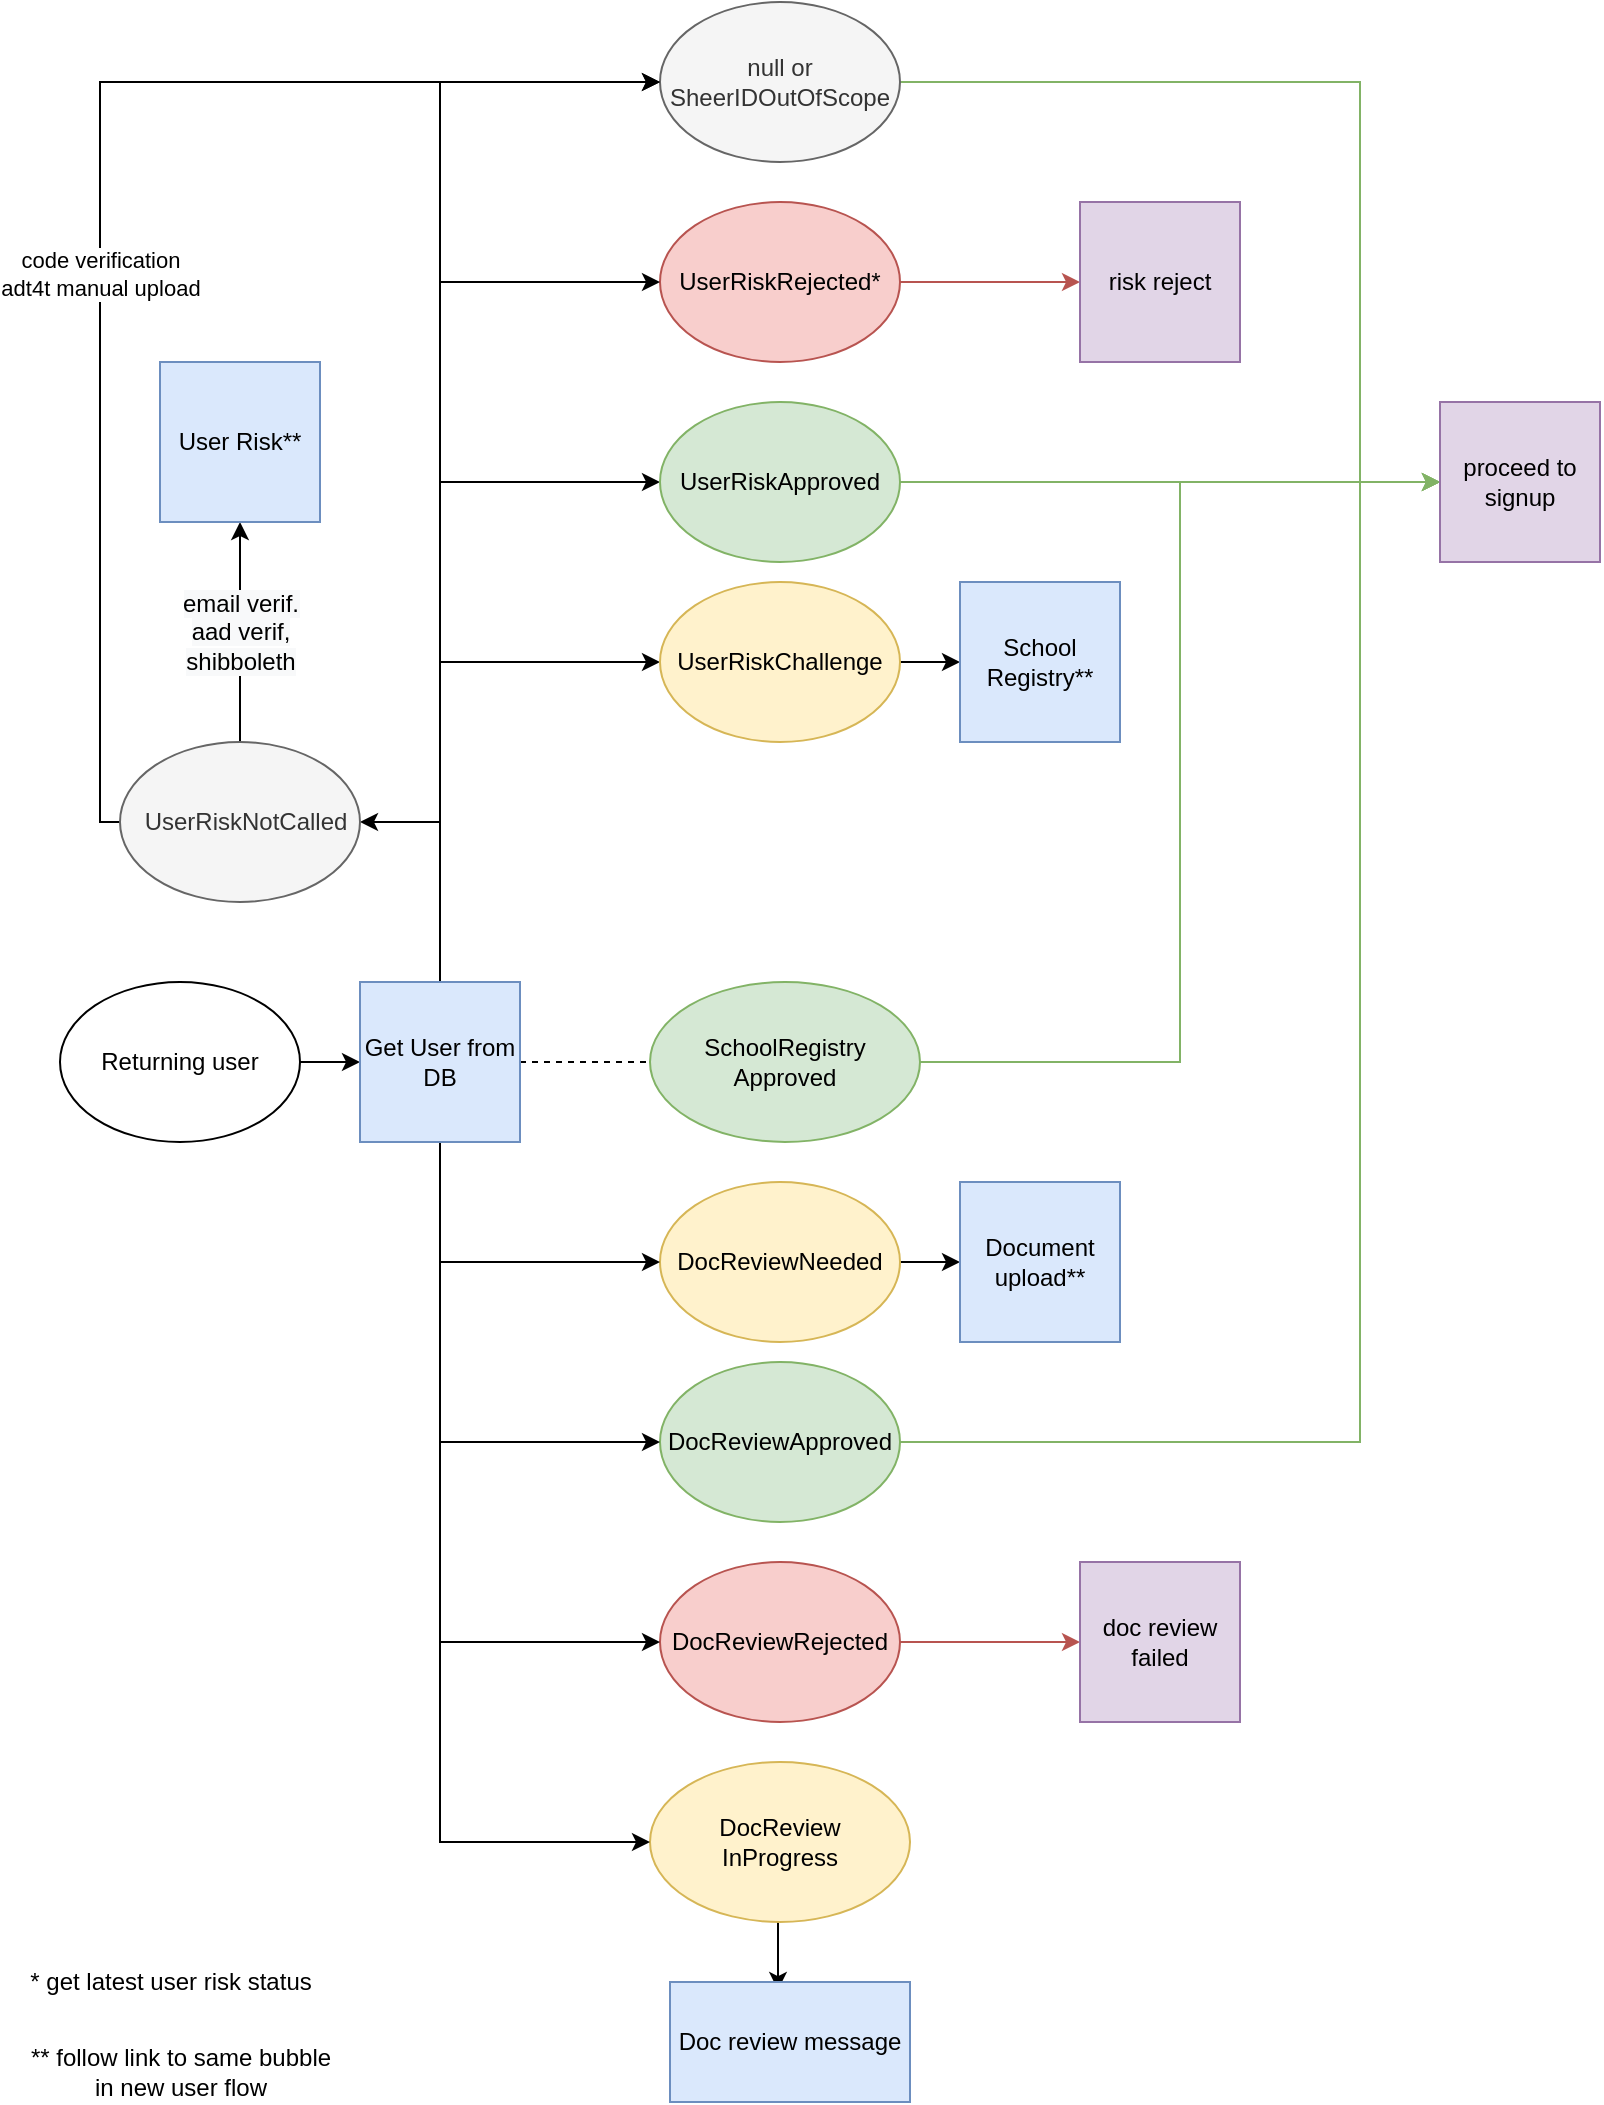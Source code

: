 <mxfile version="15.9.5" type="github">
  <diagram id="Htl5RmSVC9RBOnccd8LR" name="Page-1">
    <mxGraphModel dx="1185" dy="628" grid="1" gridSize="10" guides="1" tooltips="1" connect="1" arrows="1" fold="1" page="1" pageScale="1" pageWidth="850" pageHeight="1100" math="0" shadow="0">
      <root>
        <mxCell id="0" />
        <mxCell id="1" parent="0" />
        <mxCell id="Q8NiT6dRRh63ptE_Egzm-1" style="edgeStyle=orthogonalEdgeStyle;rounded=0;orthogonalLoop=1;jettySize=auto;html=1;exitX=1;exitY=0.5;exitDx=0;exitDy=0;entryX=0;entryY=0.5;entryDx=0;entryDy=0;fillColor=#d5e8d4;strokeColor=#82b366;" parent="1" source="Q8NiT6dRRh63ptE_Egzm-2" target="Q8NiT6dRRh63ptE_Egzm-22" edge="1">
          <mxGeometry relative="1" as="geometry">
            <Array as="points">
              <mxPoint x="715" y="80" />
              <mxPoint x="715" y="280" />
            </Array>
          </mxGeometry>
        </mxCell>
        <mxCell id="Q8NiT6dRRh63ptE_Egzm-2" value="null or SheerIDOutOfScope" style="ellipse;whiteSpace=wrap;html=1;fillColor=#f5f5f5;strokeColor=#666666;fontColor=#333333;" parent="1" vertex="1">
          <mxGeometry x="365" y="40" width="120" height="80" as="geometry" />
        </mxCell>
        <mxCell id="Q8NiT6dRRh63ptE_Egzm-3" style="edgeStyle=orthogonalEdgeStyle;rounded=0;orthogonalLoop=1;jettySize=auto;html=1;exitX=1;exitY=0.5;exitDx=0;exitDy=0;entryX=0;entryY=0.5;entryDx=0;entryDy=0;fillColor=#f8cecc;strokeColor=#b85450;" parent="1" source="Q8NiT6dRRh63ptE_Egzm-4" target="Q8NiT6dRRh63ptE_Egzm-23" edge="1">
          <mxGeometry relative="1" as="geometry">
            <mxPoint x="745.0" y="670" as="targetPoint" />
            <Array as="points" />
          </mxGeometry>
        </mxCell>
        <mxCell id="Q8NiT6dRRh63ptE_Egzm-4" value="UserRiskRejected*" style="ellipse;whiteSpace=wrap;html=1;fillColor=#f8cecc;strokeColor=#b85450;" parent="1" vertex="1">
          <mxGeometry x="365" y="140" width="120" height="80" as="geometry" />
        </mxCell>
        <mxCell id="Q8NiT6dRRh63ptE_Egzm-5" style="edgeStyle=orthogonalEdgeStyle;rounded=0;orthogonalLoop=1;jettySize=auto;html=1;exitX=0.5;exitY=0;exitDx=0;exitDy=0;entryX=0;entryY=0.5;entryDx=0;entryDy=0;" parent="1" source="Q8NiT6dRRh63ptE_Egzm-35" target="Q8NiT6dRRh63ptE_Egzm-4" edge="1">
          <mxGeometry relative="1" as="geometry">
            <mxPoint x="265" y="250" as="sourcePoint" />
          </mxGeometry>
        </mxCell>
        <mxCell id="Q8NiT6dRRh63ptE_Egzm-6" style="edgeStyle=orthogonalEdgeStyle;rounded=0;orthogonalLoop=1;jettySize=auto;html=1;exitX=0.5;exitY=0;exitDx=0;exitDy=0;entryX=0;entryY=0.5;entryDx=0;entryDy=0;" parent="1" source="Q8NiT6dRRh63ptE_Egzm-35" target="Q8NiT6dRRh63ptE_Egzm-9" edge="1">
          <mxGeometry relative="1" as="geometry">
            <mxPoint x="305" y="290" as="sourcePoint" />
          </mxGeometry>
        </mxCell>
        <mxCell id="Q8NiT6dRRh63ptE_Egzm-7" style="edgeStyle=orthogonalEdgeStyle;rounded=0;orthogonalLoop=1;jettySize=auto;html=1;exitX=0.5;exitY=0;exitDx=0;exitDy=0;entryX=0;entryY=0.5;entryDx=0;entryDy=0;" parent="1" source="Q8NiT6dRRh63ptE_Egzm-35" target="Q8NiT6dRRh63ptE_Egzm-11" edge="1">
          <mxGeometry relative="1" as="geometry">
            <mxPoint x="265" y="330" as="sourcePoint" />
          </mxGeometry>
        </mxCell>
        <mxCell id="Q8NiT6dRRh63ptE_Egzm-8" style="edgeStyle=orthogonalEdgeStyle;rounded=0;orthogonalLoop=1;jettySize=auto;html=1;exitX=1;exitY=0.5;exitDx=0;exitDy=0;entryX=0;entryY=0.5;entryDx=0;entryDy=0;fillColor=#d5e8d4;strokeColor=#82b366;" parent="1" source="Q8NiT6dRRh63ptE_Egzm-9" target="Q8NiT6dRRh63ptE_Egzm-22" edge="1">
          <mxGeometry relative="1" as="geometry" />
        </mxCell>
        <mxCell id="Q8NiT6dRRh63ptE_Egzm-9" value="UserRiskApproved" style="ellipse;whiteSpace=wrap;html=1;fillColor=#d5e8d4;strokeColor=#82b366;" parent="1" vertex="1">
          <mxGeometry x="365" y="240" width="120" height="80" as="geometry" />
        </mxCell>
        <mxCell id="Q8NiT6dRRh63ptE_Egzm-10" style="edgeStyle=orthogonalEdgeStyle;rounded=0;orthogonalLoop=1;jettySize=auto;html=1;exitX=1;exitY=0.5;exitDx=0;exitDy=0;entryX=0;entryY=0.5;entryDx=0;entryDy=0;endArrow=classic;endFill=1;" parent="1" source="Q8NiT6dRRh63ptE_Egzm-11" target="Q8NiT6dRRh63ptE_Egzm-41" edge="1">
          <mxGeometry relative="1" as="geometry" />
        </mxCell>
        <mxCell id="Q8NiT6dRRh63ptE_Egzm-11" value="UserRiskChallenge" style="ellipse;whiteSpace=wrap;html=1;fillColor=#fff2cc;strokeColor=#d6b656;" parent="1" vertex="1">
          <mxGeometry x="365" y="330" width="120" height="80" as="geometry" />
        </mxCell>
        <mxCell id="Q8NiT6dRRh63ptE_Egzm-12" style="edgeStyle=orthogonalEdgeStyle;rounded=0;orthogonalLoop=1;jettySize=auto;html=1;exitX=1;exitY=0.5;exitDx=0;exitDy=0;entryX=0;entryY=0.5;entryDx=0;entryDy=0;fillColor=#d5e8d4;strokeColor=#82b366;" parent="1" source="Q8NiT6dRRh63ptE_Egzm-13" target="Q8NiT6dRRh63ptE_Egzm-22" edge="1">
          <mxGeometry relative="1" as="geometry" />
        </mxCell>
        <mxCell id="Q8NiT6dRRh63ptE_Egzm-13" value="SchoolRegistry&lt;br&gt;Approved" style="ellipse;whiteSpace=wrap;html=1;fillColor=#d5e8d4;strokeColor=#82b366;" parent="1" vertex="1">
          <mxGeometry x="360" y="530" width="135" height="80" as="geometry" />
        </mxCell>
        <mxCell id="Q8NiT6dRRh63ptE_Egzm-14" style="edgeStyle=orthogonalEdgeStyle;rounded=0;orthogonalLoop=1;jettySize=auto;html=1;exitX=1;exitY=0.5;exitDx=0;exitDy=0;entryX=0;entryY=0.5;entryDx=0;entryDy=0;endArrow=classic;endFill=1;" parent="1" source="Q8NiT6dRRh63ptE_Egzm-15" target="Q8NiT6dRRh63ptE_Egzm-42" edge="1">
          <mxGeometry relative="1" as="geometry" />
        </mxCell>
        <mxCell id="Q8NiT6dRRh63ptE_Egzm-15" value="DocReviewNeeded" style="ellipse;whiteSpace=wrap;html=1;fillColor=#fff2cc;strokeColor=#d6b656;" parent="1" vertex="1">
          <mxGeometry x="365" y="630" width="120" height="80" as="geometry" />
        </mxCell>
        <mxCell id="Q8NiT6dRRh63ptE_Egzm-16" style="edgeStyle=orthogonalEdgeStyle;rounded=0;orthogonalLoop=1;jettySize=auto;html=1;exitX=0.5;exitY=1;exitDx=0;exitDy=0;entryX=0.45;entryY=0.067;entryDx=0;entryDy=0;entryPerimeter=0;" parent="1" source="Q8NiT6dRRh63ptE_Egzm-17" target="Q8NiT6dRRh63ptE_Egzm-24" edge="1">
          <mxGeometry relative="1" as="geometry" />
        </mxCell>
        <mxCell id="Q8NiT6dRRh63ptE_Egzm-17" value="DocReview&lt;br&gt;InProgress" style="ellipse;whiteSpace=wrap;html=1;fillColor=#fff2cc;strokeColor=#d6b656;" parent="1" vertex="1">
          <mxGeometry x="360" y="920" width="130" height="80" as="geometry" />
        </mxCell>
        <mxCell id="Q8NiT6dRRh63ptE_Egzm-18" style="edgeStyle=orthogonalEdgeStyle;rounded=0;orthogonalLoop=1;jettySize=auto;html=1;exitX=1;exitY=0.5;exitDx=0;exitDy=0;entryX=0;entryY=0.5;entryDx=0;entryDy=0;fillColor=#d5e8d4;strokeColor=#82b366;" parent="1" source="Q8NiT6dRRh63ptE_Egzm-19" target="Q8NiT6dRRh63ptE_Egzm-22" edge="1">
          <mxGeometry relative="1" as="geometry">
            <Array as="points">
              <mxPoint x="715" y="760" />
              <mxPoint x="715" y="280" />
            </Array>
          </mxGeometry>
        </mxCell>
        <mxCell id="Q8NiT6dRRh63ptE_Egzm-19" value="DocReviewApproved" style="ellipse;whiteSpace=wrap;html=1;fillColor=#d5e8d4;strokeColor=#82b366;" parent="1" vertex="1">
          <mxGeometry x="365" y="720" width="120" height="80" as="geometry" />
        </mxCell>
        <mxCell id="Q8NiT6dRRh63ptE_Egzm-20" style="edgeStyle=orthogonalEdgeStyle;rounded=0;orthogonalLoop=1;jettySize=auto;html=1;exitX=1;exitY=0.5;exitDx=0;exitDy=0;entryX=0;entryY=0.5;entryDx=0;entryDy=0;fillColor=#f8cecc;strokeColor=#b85450;" parent="1" source="Q8NiT6dRRh63ptE_Egzm-21" target="Q8NiT6dRRh63ptE_Egzm-25" edge="1">
          <mxGeometry relative="1" as="geometry" />
        </mxCell>
        <mxCell id="Q8NiT6dRRh63ptE_Egzm-21" value="DocReviewRejected" style="ellipse;whiteSpace=wrap;html=1;fillColor=#f8cecc;strokeColor=#b85450;" parent="1" vertex="1">
          <mxGeometry x="365" y="820" width="120" height="80" as="geometry" />
        </mxCell>
        <mxCell id="Q8NiT6dRRh63ptE_Egzm-22" value="proceed to signup" style="whiteSpace=wrap;html=1;aspect=fixed;fillColor=#e1d5e7;strokeColor=#9673a6;" parent="1" vertex="1">
          <mxGeometry x="755" y="240" width="80" height="80" as="geometry" />
        </mxCell>
        <mxCell id="Q8NiT6dRRh63ptE_Egzm-23" value="risk reject" style="whiteSpace=wrap;html=1;aspect=fixed;fillColor=#e1d5e7;strokeColor=#9673a6;" parent="1" vertex="1">
          <mxGeometry x="575" y="140" width="80" height="80" as="geometry" />
        </mxCell>
        <mxCell id="Q8NiT6dRRh63ptE_Egzm-24" value="Doc review message" style="rounded=0;whiteSpace=wrap;html=1;fillColor=#dae8fc;strokeColor=#6c8ebf;" parent="1" vertex="1">
          <mxGeometry x="370" y="1030" width="120" height="60" as="geometry" />
        </mxCell>
        <mxCell id="Q8NiT6dRRh63ptE_Egzm-25" value="doc review failed" style="whiteSpace=wrap;html=1;aspect=fixed;fillColor=#e1d5e7;strokeColor=#9673a6;" parent="1" vertex="1">
          <mxGeometry x="575" y="820" width="80" height="80" as="geometry" />
        </mxCell>
        <mxCell id="Q8NiT6dRRh63ptE_Egzm-26" style="edgeStyle=orthogonalEdgeStyle;rounded=0;orthogonalLoop=1;jettySize=auto;html=1;exitX=1;exitY=0.5;exitDx=0;exitDy=0;entryX=0;entryY=0.5;entryDx=0;entryDy=0;" parent="1" source="Q8NiT6dRRh63ptE_Egzm-27" target="Q8NiT6dRRh63ptE_Egzm-35" edge="1">
          <mxGeometry relative="1" as="geometry" />
        </mxCell>
        <mxCell id="Q8NiT6dRRh63ptE_Egzm-27" value="Returning user" style="ellipse;whiteSpace=wrap;html=1;" parent="1" vertex="1">
          <mxGeometry x="65" y="530" width="120" height="80" as="geometry" />
        </mxCell>
        <mxCell id="Q8NiT6dRRh63ptE_Egzm-28" style="edgeStyle=orthogonalEdgeStyle;rounded=0;orthogonalLoop=1;jettySize=auto;html=1;exitX=0.5;exitY=0;exitDx=0;exitDy=0;entryX=0;entryY=0.5;entryDx=0;entryDy=0;" parent="1" source="Q8NiT6dRRh63ptE_Egzm-35" target="Q8NiT6dRRh63ptE_Egzm-2" edge="1">
          <mxGeometry relative="1" as="geometry" />
        </mxCell>
        <mxCell id="Q8NiT6dRRh63ptE_Egzm-29" style="edgeStyle=orthogonalEdgeStyle;rounded=0;orthogonalLoop=1;jettySize=auto;html=1;exitX=0.5;exitY=1;exitDx=0;exitDy=0;entryX=0;entryY=0.5;entryDx=0;entryDy=0;" parent="1" source="Q8NiT6dRRh63ptE_Egzm-35" target="Q8NiT6dRRh63ptE_Egzm-19" edge="1">
          <mxGeometry relative="1" as="geometry" />
        </mxCell>
        <mxCell id="Q8NiT6dRRh63ptE_Egzm-30" style="edgeStyle=orthogonalEdgeStyle;rounded=0;orthogonalLoop=1;jettySize=auto;html=1;exitX=0.5;exitY=1;exitDx=0;exitDy=0;entryX=0;entryY=0.5;entryDx=0;entryDy=0;" parent="1" source="Q8NiT6dRRh63ptE_Egzm-35" target="Q8NiT6dRRh63ptE_Egzm-21" edge="1">
          <mxGeometry relative="1" as="geometry" />
        </mxCell>
        <mxCell id="Q8NiT6dRRh63ptE_Egzm-31" style="edgeStyle=orthogonalEdgeStyle;rounded=0;orthogonalLoop=1;jettySize=auto;html=1;exitX=0.5;exitY=0;exitDx=0;exitDy=0;entryX=1;entryY=0.5;entryDx=0;entryDy=0;" parent="1" source="Q8NiT6dRRh63ptE_Egzm-35" target="Q8NiT6dRRh63ptE_Egzm-39" edge="1">
          <mxGeometry relative="1" as="geometry" />
        </mxCell>
        <mxCell id="Q8NiT6dRRh63ptE_Egzm-32" style="edgeStyle=orthogonalEdgeStyle;rounded=0;orthogonalLoop=1;jettySize=auto;html=1;exitX=0.5;exitY=1;exitDx=0;exitDy=0;entryX=0;entryY=0.5;entryDx=0;entryDy=0;" parent="1" source="Q8NiT6dRRh63ptE_Egzm-35" target="Q8NiT6dRRh63ptE_Egzm-15" edge="1">
          <mxGeometry relative="1" as="geometry">
            <mxPoint x="280" y="670" as="targetPoint" />
          </mxGeometry>
        </mxCell>
        <mxCell id="Q8NiT6dRRh63ptE_Egzm-33" style="edgeStyle=orthogonalEdgeStyle;rounded=0;orthogonalLoop=1;jettySize=auto;html=1;exitX=0.5;exitY=1;exitDx=0;exitDy=0;entryX=0;entryY=0.5;entryDx=0;entryDy=0;" parent="1" source="Q8NiT6dRRh63ptE_Egzm-35" target="Q8NiT6dRRh63ptE_Egzm-17" edge="1">
          <mxGeometry relative="1" as="geometry" />
        </mxCell>
        <mxCell id="Q8NiT6dRRh63ptE_Egzm-34" style="edgeStyle=orthogonalEdgeStyle;rounded=0;orthogonalLoop=1;jettySize=auto;html=1;exitX=1;exitY=0.5;exitDx=0;exitDy=0;entryX=0;entryY=0.5;entryDx=0;entryDy=0;dashed=1;endArrow=none;endFill=0;" parent="1" source="Q8NiT6dRRh63ptE_Egzm-35" target="Q8NiT6dRRh63ptE_Egzm-13" edge="1">
          <mxGeometry relative="1" as="geometry" />
        </mxCell>
        <mxCell id="Q8NiT6dRRh63ptE_Egzm-35" value="Get User from DB" style="whiteSpace=wrap;html=1;aspect=fixed;fillColor=#dae8fc;strokeColor=#6c8ebf;" parent="1" vertex="1">
          <mxGeometry x="215" y="530" width="80" height="80" as="geometry" />
        </mxCell>
        <mxCell id="Q8NiT6dRRh63ptE_Egzm-36" style="edgeStyle=orthogonalEdgeStyle;rounded=0;orthogonalLoop=1;jettySize=auto;html=1;exitX=0;exitY=0.5;exitDx=0;exitDy=0;entryX=0;entryY=0.5;entryDx=0;entryDy=0;" parent="1" source="Q8NiT6dRRh63ptE_Egzm-39" target="Q8NiT6dRRh63ptE_Egzm-2" edge="1">
          <mxGeometry relative="1" as="geometry">
            <Array as="points">
              <mxPoint x="85" y="450" />
              <mxPoint x="85" y="80" />
            </Array>
          </mxGeometry>
        </mxCell>
        <mxCell id="Q8NiT6dRRh63ptE_Egzm-37" value="code verification&lt;br&gt;adt4t manual upload" style="edgeLabel;html=1;align=center;verticalAlign=middle;resizable=0;points=[];" parent="Q8NiT6dRRh63ptE_Egzm-36" vertex="1" connectable="0">
          <mxGeometry x="-0.138" relative="1" as="geometry">
            <mxPoint as="offset" />
          </mxGeometry>
        </mxCell>
        <mxCell id="Q8NiT6dRRh63ptE_Egzm-38" value="&lt;span style=&quot;color: rgb(0 , 0 , 0) ; font-family: &amp;#34;helvetica&amp;#34; ; font-size: 12px ; font-style: normal ; font-weight: 400 ; letter-spacing: normal ; text-align: center ; text-indent: 0px ; text-transform: none ; word-spacing: 0px ; background-color: rgb(248 , 249 , 250) ; display: inline ; float: none&quot;&gt;email verif.&lt;/span&gt;&lt;br style=&quot;color: rgb(0 , 0 , 0) ; font-family: &amp;#34;helvetica&amp;#34; ; font-size: 12px ; font-style: normal ; font-weight: 400 ; letter-spacing: normal ; text-align: center ; text-indent: 0px ; text-transform: none ; word-spacing: 0px ; background-color: rgb(248 , 249 , 250)&quot;&gt;&lt;span style=&quot;color: rgb(0 , 0 , 0) ; font-family: &amp;#34;helvetica&amp;#34; ; font-size: 12px ; font-style: normal ; font-weight: 400 ; letter-spacing: normal ; text-align: center ; text-indent: 0px ; text-transform: none ; word-spacing: 0px ; background-color: rgb(248 , 249 , 250) ; display: inline ; float: none&quot;&gt;aad verif,&lt;/span&gt;&lt;br style=&quot;color: rgb(0 , 0 , 0) ; font-family: &amp;#34;helvetica&amp;#34; ; font-size: 12px ; font-style: normal ; font-weight: 400 ; letter-spacing: normal ; text-align: center ; text-indent: 0px ; text-transform: none ; word-spacing: 0px ; background-color: rgb(248 , 249 , 250)&quot;&gt;&lt;span style=&quot;color: rgb(0 , 0 , 0) ; font-family: &amp;#34;helvetica&amp;#34; ; font-size: 12px ; font-style: normal ; font-weight: 400 ; letter-spacing: normal ; text-align: center ; text-indent: 0px ; text-transform: none ; word-spacing: 0px ; background-color: rgb(248 , 249 , 250) ; display: inline ; float: none&quot;&gt;shibboleth&lt;/span&gt;" style="edgeStyle=orthogonalEdgeStyle;rounded=0;orthogonalLoop=1;jettySize=auto;html=1;exitX=0.5;exitY=0;exitDx=0;exitDy=0;entryX=0.5;entryY=1;entryDx=0;entryDy=0;" parent="1" source="Q8NiT6dRRh63ptE_Egzm-39" target="Q8NiT6dRRh63ptE_Egzm-40" edge="1">
          <mxGeometry relative="1" as="geometry" />
        </mxCell>
        <mxCell id="Q8NiT6dRRh63ptE_Egzm-39" value="&lt;p class=&quot;MsoListParagraph&quot; style=&quot;text-indent: -0.25in&quot;&gt;&amp;nbsp; &amp;nbsp; &amp;nbsp; &amp;nbsp; &amp;nbsp;UserRiskNotCalled&lt;/p&gt;" style="ellipse;whiteSpace=wrap;html=1;fillColor=#f5f5f5;strokeColor=#666666;fontColor=#333333;" parent="1" vertex="1">
          <mxGeometry x="95" y="410" width="120" height="80" as="geometry" />
        </mxCell>
        <mxCell id="Q8NiT6dRRh63ptE_Egzm-40" value="User Risk**" style="whiteSpace=wrap;html=1;aspect=fixed;fillColor=#dae8fc;strokeColor=#6c8ebf;" parent="1" vertex="1">
          <mxGeometry x="115" y="220" width="80" height="80" as="geometry" />
        </mxCell>
        <mxCell id="Q8NiT6dRRh63ptE_Egzm-41" value="School Registry**" style="whiteSpace=wrap;html=1;aspect=fixed;fillColor=#dae8fc;strokeColor=#6c8ebf;" parent="1" vertex="1">
          <mxGeometry x="515" y="330" width="80" height="80" as="geometry" />
        </mxCell>
        <mxCell id="Q8NiT6dRRh63ptE_Egzm-42" value="Document upload**" style="whiteSpace=wrap;html=1;aspect=fixed;fillColor=#dae8fc;strokeColor=#6c8ebf;" parent="1" vertex="1">
          <mxGeometry x="515" y="630" width="80" height="80" as="geometry" />
        </mxCell>
        <mxCell id="Q8NiT6dRRh63ptE_Egzm-44" value="** follow link to same&amp;nbsp;bubble &lt;br&gt;in new user flow" style="text;html=1;align=center;verticalAlign=middle;resizable=0;points=[];autosize=1;strokeColor=none;fillColor=none;" parent="1" vertex="1">
          <mxGeometry x="40" y="1060" width="170" height="30" as="geometry" />
        </mxCell>
        <mxCell id="bJW2fjCjPbbXh4AyBN2F-1" value="* get latest user risk status" style="text;html=1;align=center;verticalAlign=middle;resizable=0;points=[];autosize=1;strokeColor=none;fillColor=none;" vertex="1" parent="1">
          <mxGeometry x="40" y="1020" width="160" height="20" as="geometry" />
        </mxCell>
      </root>
    </mxGraphModel>
  </diagram>
</mxfile>

